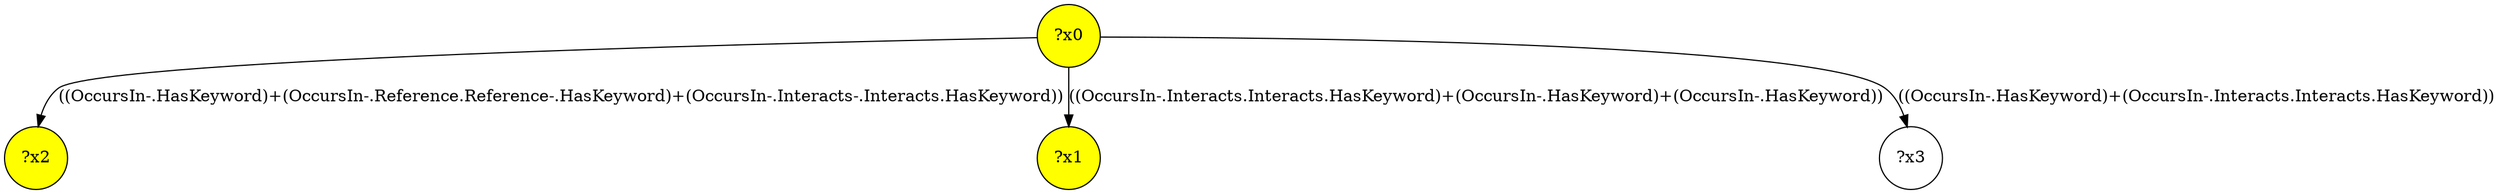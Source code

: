 digraph g {
	x2 [fillcolor="yellow", style="filled," shape=circle, label="?x2"];
	x0 [fillcolor="yellow", style="filled," shape=circle, label="?x0"];
	x1 [fillcolor="yellow", style="filled," shape=circle, label="?x1"];
	x0 -> x1 [label="((OccursIn-.Interacts.Interacts.HasKeyword)+(OccursIn-.HasKeyword)+(OccursIn-.HasKeyword))"];
	x0 -> x2 [label="((OccursIn-.HasKeyword)+(OccursIn-.Reference.Reference-.HasKeyword)+(OccursIn-.Interacts-.Interacts.HasKeyword))"];
	x3 [shape=circle, label="?x3"];
	x0 -> x3 [label="((OccursIn-.HasKeyword)+(OccursIn-.Interacts.Interacts.HasKeyword))"];
}
